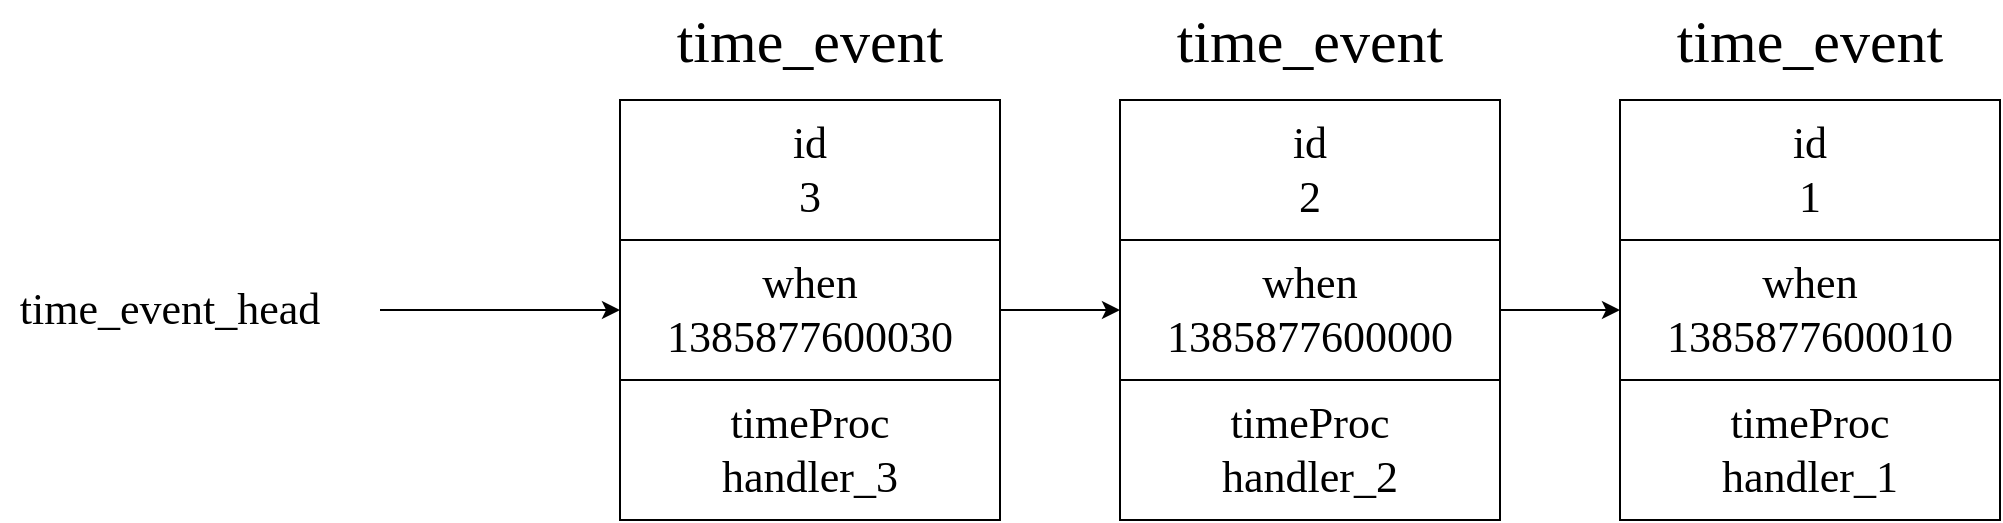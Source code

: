 <mxfile version="13.9.5" type="device"><diagram id="K5quqC4MZeKvww2blhHO" name="第 1 页"><mxGraphModel dx="1913" dy="817" grid="1" gridSize="10" guides="1" tooltips="1" connect="1" arrows="1" fold="1" page="1" pageScale="1" pageWidth="827" pageHeight="1169" math="0" shadow="0"><root><mxCell id="0"/><mxCell id="1" parent="0"/><mxCell id="_iEeCJgfmz2gu7JAMSHI-1" value="id&lt;br style=&quot;font-size: 22px&quot;&gt;3" style="rounded=0;whiteSpace=wrap;html=1;fontSize=22;fontFamily=Comic Sans MS;" parent="1" vertex="1"><mxGeometry x="200" y="180" width="190" height="70" as="geometry"/></mxCell><mxCell id="_iEeCJgfmz2gu7JAMSHI-2" value="when&lt;br&gt;1385877600030" style="rounded=0;whiteSpace=wrap;html=1;fontSize=22;fontFamily=Comic Sans MS;" parent="1" vertex="1"><mxGeometry x="200" y="250" width="190" height="70" as="geometry"/></mxCell><mxCell id="_iEeCJgfmz2gu7JAMSHI-3" value="timeProc&lt;br&gt;handler_3" style="rounded=0;whiteSpace=wrap;html=1;fontFamily=Comic Sans MS;fontSize=22;" parent="1" vertex="1"><mxGeometry x="200" y="320" width="190" height="70" as="geometry"/></mxCell><mxCell id="_iEeCJgfmz2gu7JAMSHI-4" value="time_event" style="text;html=1;strokeColor=none;fillColor=none;align=center;verticalAlign=middle;whiteSpace=wrap;rounded=0;fontFamily=Comic Sans MS;fontSize=30;" parent="1" vertex="1"><mxGeometry x="210" y="130" width="170" height="40" as="geometry"/></mxCell><mxCell id="_iEeCJgfmz2gu7JAMSHI-5" value="id&lt;br style=&quot;font-size: 22px&quot;&gt;2" style="rounded=0;whiteSpace=wrap;html=1;fontSize=22;fontFamily=Comic Sans MS;" parent="1" vertex="1"><mxGeometry x="450" y="180" width="190" height="70" as="geometry"/></mxCell><mxCell id="_iEeCJgfmz2gu7JAMSHI-6" value="when&lt;br&gt;1385877600000" style="rounded=0;whiteSpace=wrap;html=1;fontSize=22;fontFamily=Comic Sans MS;" parent="1" vertex="1"><mxGeometry x="450" y="250" width="190" height="70" as="geometry"/></mxCell><mxCell id="_iEeCJgfmz2gu7JAMSHI-7" value="timeProc&lt;br&gt;handler_2" style="rounded=0;whiteSpace=wrap;html=1;fontFamily=Comic Sans MS;fontSize=22;" parent="1" vertex="1"><mxGeometry x="450" y="320" width="190" height="70" as="geometry"/></mxCell><mxCell id="_iEeCJgfmz2gu7JAMSHI-8" value="time_event" style="text;html=1;strokeColor=none;fillColor=none;align=center;verticalAlign=middle;whiteSpace=wrap;rounded=0;fontFamily=Comic Sans MS;fontSize=30;" parent="1" vertex="1"><mxGeometry x="460" y="130" width="170" height="40" as="geometry"/></mxCell><mxCell id="_iEeCJgfmz2gu7JAMSHI-9" value="id&lt;br style=&quot;font-size: 22px;&quot;&gt;1" style="rounded=0;whiteSpace=wrap;html=1;fontSize=22;fontFamily=Comic Sans MS;" parent="1" vertex="1"><mxGeometry x="700" y="180" width="190" height="70" as="geometry"/></mxCell><mxCell id="_iEeCJgfmz2gu7JAMSHI-10" value="when&lt;br&gt;1385877600010" style="rounded=0;whiteSpace=wrap;html=1;fontSize=22;fontFamily=Comic Sans MS;" parent="1" vertex="1"><mxGeometry x="700" y="250" width="190" height="70" as="geometry"/></mxCell><mxCell id="_iEeCJgfmz2gu7JAMSHI-11" value="timeProc&lt;br&gt;handler_1" style="rounded=0;whiteSpace=wrap;html=1;fontFamily=Comic Sans MS;fontSize=22;" parent="1" vertex="1"><mxGeometry x="700" y="320" width="190" height="70" as="geometry"/></mxCell><mxCell id="_iEeCJgfmz2gu7JAMSHI-12" value="time_event" style="text;html=1;strokeColor=none;fillColor=none;align=center;verticalAlign=middle;whiteSpace=wrap;rounded=0;fontFamily=Comic Sans MS;fontSize=30;" parent="1" vertex="1"><mxGeometry x="710" y="130" width="170" height="40" as="geometry"/></mxCell><mxCell id="_iEeCJgfmz2gu7JAMSHI-13" value="" style="endArrow=classic;html=1;fontFamily=Comic Sans MS;fontSize=30;fontColor=#000000;entryX=0;entryY=0.5;entryDx=0;entryDy=0;" parent="1" target="_iEeCJgfmz2gu7JAMSHI-2" edge="1"><mxGeometry width="50" height="50" relative="1" as="geometry"><mxPoint x="80" y="285" as="sourcePoint"/><mxPoint x="70" y="260" as="targetPoint"/></mxGeometry></mxCell><mxCell id="_iEeCJgfmz2gu7JAMSHI-14" value="time_event_head" style="text;html=1;strokeColor=none;fillColor=none;align=center;verticalAlign=middle;whiteSpace=wrap;rounded=0;fontFamily=Comic Sans MS;fontSize=22;" parent="1" vertex="1"><mxGeometry x="-110" y="265" width="170" height="40" as="geometry"/></mxCell><mxCell id="_iEeCJgfmz2gu7JAMSHI-15" value="" style="endArrow=classic;html=1;fontFamily=Comic Sans MS;fontSize=22;fontColor=#000000;entryX=0;entryY=0.5;entryDx=0;entryDy=0;exitX=1;exitY=0.5;exitDx=0;exitDy=0;" parent="1" source="_iEeCJgfmz2gu7JAMSHI-2" target="_iEeCJgfmz2gu7JAMSHI-6" edge="1"><mxGeometry width="50" height="50" relative="1" as="geometry"><mxPoint x="60" y="480" as="sourcePoint"/><mxPoint x="110" y="430" as="targetPoint"/></mxGeometry></mxCell><mxCell id="_iEeCJgfmz2gu7JAMSHI-16" value="" style="endArrow=classic;html=1;fontFamily=Comic Sans MS;fontSize=22;fontColor=#000000;entryX=0;entryY=0.5;entryDx=0;entryDy=0;exitX=1;exitY=0.5;exitDx=0;exitDy=0;" parent="1" source="_iEeCJgfmz2gu7JAMSHI-6" target="_iEeCJgfmz2gu7JAMSHI-10" edge="1"><mxGeometry width="50" height="50" relative="1" as="geometry"><mxPoint x="460" y="450" as="sourcePoint"/><mxPoint x="510" y="400" as="targetPoint"/></mxGeometry></mxCell></root></mxGraphModel></diagram></mxfile>
